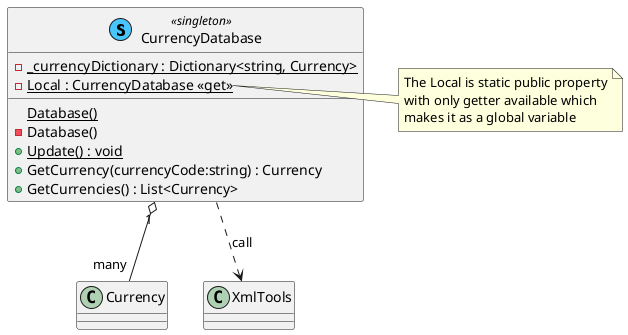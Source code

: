 @startuml
class CurrencyDatabase << (S,#47c5ff) singleton >> {
'    - {static} <<readonly>> Instance : Database
    - {static} _currencyDictionary : Dictionary<string, Currency>
    - {static} Local : CurrencyDatabase <<get>>
    {static} Database()
    - Database()
    + {static} Update() : void
    + GetCurrency(currencyCode:string) : Currency
    + GetCurrencies() : List<Currency>
}

note right of CurrencyDatabase::Local
The Local is static public property
with only getter available which
makes it as a global variable
end note 

CurrencyDatabase "1" o-- "many" Currency 
CurrencyDatabase ..> XmlTools : call
@enduml
